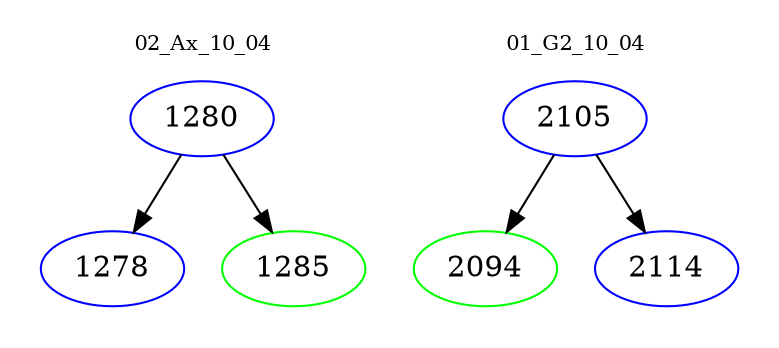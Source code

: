 digraph{
subgraph cluster_0 {
color = white
label = "02_Ax_10_04";
fontsize=10;
T0_1280 [label="1280", color="blue"]
T0_1280 -> T0_1278 [color="black"]
T0_1278 [label="1278", color="blue"]
T0_1280 -> T0_1285 [color="black"]
T0_1285 [label="1285", color="green"]
}
subgraph cluster_1 {
color = white
label = "01_G2_10_04";
fontsize=10;
T1_2105 [label="2105", color="blue"]
T1_2105 -> T1_2094 [color="black"]
T1_2094 [label="2094", color="green"]
T1_2105 -> T1_2114 [color="black"]
T1_2114 [label="2114", color="blue"]
}
}
